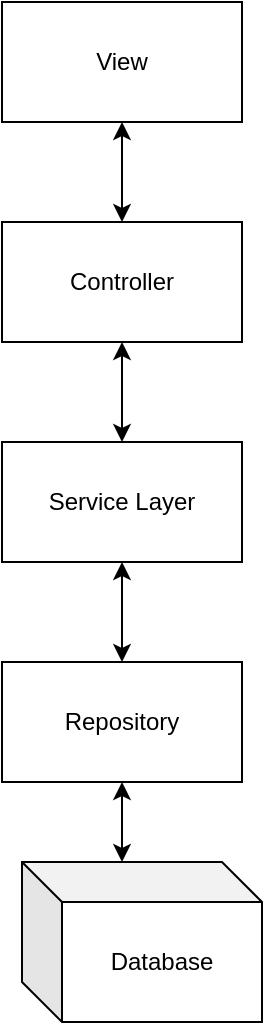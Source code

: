 <mxfile version="10.6.7" type="device"><diagram id="aNowznlrJ7FHPuqe5xbO" name="Page-1"><mxGraphModel dx="988" dy="569" grid="1" gridSize="10" guides="1" tooltips="1" connect="1" arrows="1" fold="1" page="1" pageScale="1" pageWidth="850" pageHeight="1100" math="0" shadow="0"><root><mxCell id="0"/><mxCell id="1" parent="0"/><mxCell id="UoKyo9zJwwdRt_UVuKmW-1" value="View" style="rounded=0;whiteSpace=wrap;html=1;" parent="1" vertex="1"><mxGeometry x="350" y="60" width="120" height="60" as="geometry"/></mxCell><mxCell id="UoKyo9zJwwdRt_UVuKmW-12" style="edgeStyle=orthogonalEdgeStyle;rounded=0;orthogonalLoop=1;jettySize=auto;html=1;exitX=0.5;exitY=0;exitDx=0;exitDy=0;entryX=0.5;entryY=1;entryDx=0;entryDy=0;startArrow=classic;startFill=1;" parent="1" source="UoKyo9zJwwdRt_UVuKmW-2" target="UoKyo9zJwwdRt_UVuKmW-1" edge="1"><mxGeometry relative="1" as="geometry"/></mxCell><mxCell id="UoKyo9zJwwdRt_UVuKmW-2" value="Controller" style="rounded=0;whiteSpace=wrap;html=1;" parent="1" vertex="1"><mxGeometry x="350" y="170" width="120" height="60" as="geometry"/></mxCell><mxCell id="UoKyo9zJwwdRt_UVuKmW-11" style="edgeStyle=orthogonalEdgeStyle;rounded=0;orthogonalLoop=1;jettySize=auto;html=1;exitX=0.5;exitY=0;exitDx=0;exitDy=0;entryX=0.5;entryY=1;entryDx=0;entryDy=0;startArrow=classic;startFill=1;" parent="1" source="UoKyo9zJwwdRt_UVuKmW-3" target="UoKyo9zJwwdRt_UVuKmW-2" edge="1"><mxGeometry relative="1" as="geometry"/></mxCell><mxCell id="UoKyo9zJwwdRt_UVuKmW-3" value="Service Layer" style="rounded=0;whiteSpace=wrap;html=1;" parent="1" vertex="1"><mxGeometry x="350" y="280" width="120" height="60" as="geometry"/></mxCell><mxCell id="UoKyo9zJwwdRt_UVuKmW-9" style="edgeStyle=orthogonalEdgeStyle;rounded=0;orthogonalLoop=1;jettySize=auto;html=1;exitX=0.5;exitY=0;exitDx=0;exitDy=0;startArrow=classic;startFill=1;" parent="1" source="UoKyo9zJwwdRt_UVuKmW-5" edge="1"><mxGeometry relative="1" as="geometry"><mxPoint x="410" y="340" as="targetPoint"/><Array as="points"><mxPoint x="410" y="340"/></Array></mxGeometry></mxCell><mxCell id="UoKyo9zJwwdRt_UVuKmW-5" value="Repository" style="rounded=0;whiteSpace=wrap;html=1;" parent="1" vertex="1"><mxGeometry x="350" y="390" width="120" height="60" as="geometry"/></mxCell><mxCell id="UoKyo9zJwwdRt_UVuKmW-8" style="edgeStyle=orthogonalEdgeStyle;rounded=0;orthogonalLoop=1;jettySize=auto;html=1;exitX=0;exitY=0;exitDx=50;exitDy=0;exitPerimeter=0;entryX=0.5;entryY=1;entryDx=0;entryDy=0;startArrow=classic;startFill=1;" parent="1" source="UoKyo9zJwwdRt_UVuKmW-6" target="UoKyo9zJwwdRt_UVuKmW-5" edge="1"><mxGeometry relative="1" as="geometry"/></mxCell><mxCell id="UoKyo9zJwwdRt_UVuKmW-6" value="Database" style="shape=cube;whiteSpace=wrap;html=1;boundedLbl=1;backgroundOutline=1;darkOpacity=0.05;darkOpacity2=0.1;" parent="1" vertex="1"><mxGeometry x="360" y="490" width="120" height="80" as="geometry"/></mxCell></root></mxGraphModel></diagram></mxfile>